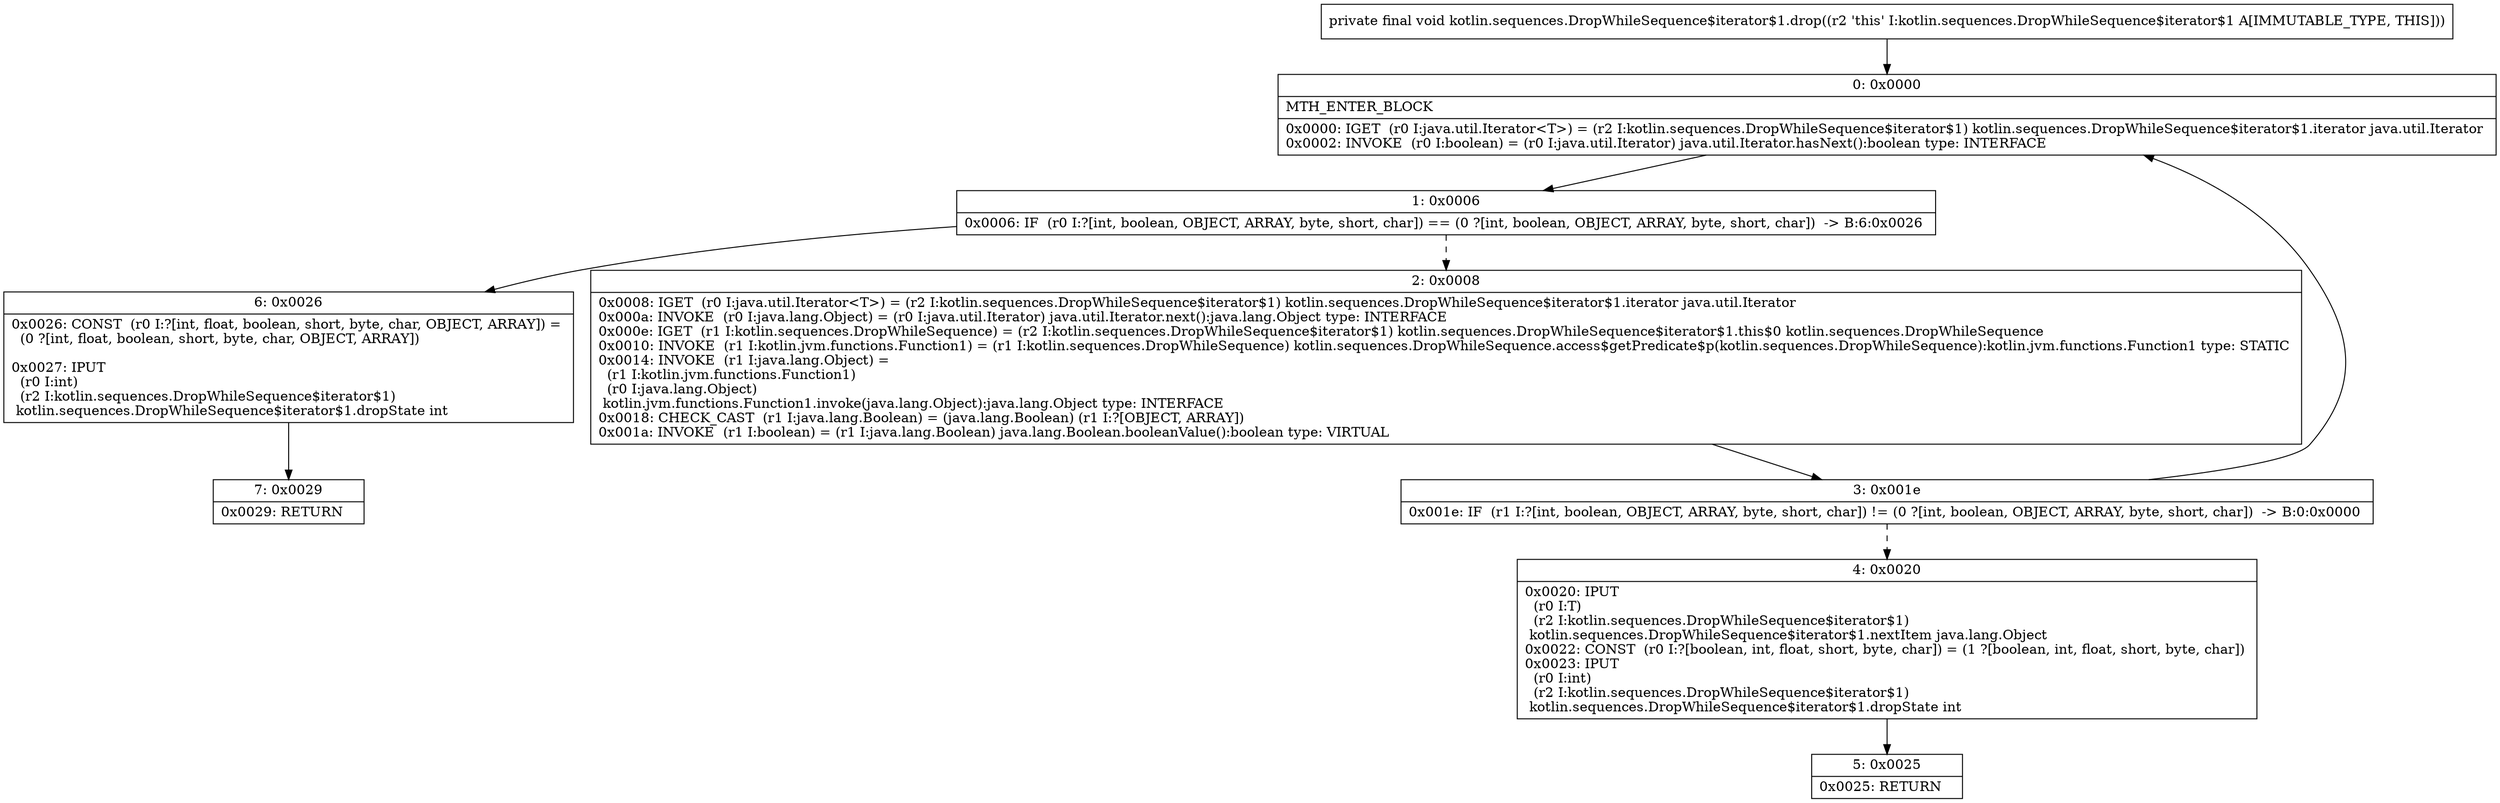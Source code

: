 digraph "CFG forkotlin.sequences.DropWhileSequence$iterator$1.drop()V" {
Node_0 [shape=record,label="{0\:\ 0x0000|MTH_ENTER_BLOCK\l|0x0000: IGET  (r0 I:java.util.Iterator\<T\>) = (r2 I:kotlin.sequences.DropWhileSequence$iterator$1) kotlin.sequences.DropWhileSequence$iterator$1.iterator java.util.Iterator \l0x0002: INVOKE  (r0 I:boolean) = (r0 I:java.util.Iterator) java.util.Iterator.hasNext():boolean type: INTERFACE \l}"];
Node_1 [shape=record,label="{1\:\ 0x0006|0x0006: IF  (r0 I:?[int, boolean, OBJECT, ARRAY, byte, short, char]) == (0 ?[int, boolean, OBJECT, ARRAY, byte, short, char])  \-\> B:6:0x0026 \l}"];
Node_2 [shape=record,label="{2\:\ 0x0008|0x0008: IGET  (r0 I:java.util.Iterator\<T\>) = (r2 I:kotlin.sequences.DropWhileSequence$iterator$1) kotlin.sequences.DropWhileSequence$iterator$1.iterator java.util.Iterator \l0x000a: INVOKE  (r0 I:java.lang.Object) = (r0 I:java.util.Iterator) java.util.Iterator.next():java.lang.Object type: INTERFACE \l0x000e: IGET  (r1 I:kotlin.sequences.DropWhileSequence) = (r2 I:kotlin.sequences.DropWhileSequence$iterator$1) kotlin.sequences.DropWhileSequence$iterator$1.this$0 kotlin.sequences.DropWhileSequence \l0x0010: INVOKE  (r1 I:kotlin.jvm.functions.Function1) = (r1 I:kotlin.sequences.DropWhileSequence) kotlin.sequences.DropWhileSequence.access$getPredicate$p(kotlin.sequences.DropWhileSequence):kotlin.jvm.functions.Function1 type: STATIC \l0x0014: INVOKE  (r1 I:java.lang.Object) = \l  (r1 I:kotlin.jvm.functions.Function1)\l  (r0 I:java.lang.Object)\l kotlin.jvm.functions.Function1.invoke(java.lang.Object):java.lang.Object type: INTERFACE \l0x0018: CHECK_CAST  (r1 I:java.lang.Boolean) = (java.lang.Boolean) (r1 I:?[OBJECT, ARRAY]) \l0x001a: INVOKE  (r1 I:boolean) = (r1 I:java.lang.Boolean) java.lang.Boolean.booleanValue():boolean type: VIRTUAL \l}"];
Node_3 [shape=record,label="{3\:\ 0x001e|0x001e: IF  (r1 I:?[int, boolean, OBJECT, ARRAY, byte, short, char]) != (0 ?[int, boolean, OBJECT, ARRAY, byte, short, char])  \-\> B:0:0x0000 \l}"];
Node_4 [shape=record,label="{4\:\ 0x0020|0x0020: IPUT  \l  (r0 I:T)\l  (r2 I:kotlin.sequences.DropWhileSequence$iterator$1)\l kotlin.sequences.DropWhileSequence$iterator$1.nextItem java.lang.Object \l0x0022: CONST  (r0 I:?[boolean, int, float, short, byte, char]) = (1 ?[boolean, int, float, short, byte, char]) \l0x0023: IPUT  \l  (r0 I:int)\l  (r2 I:kotlin.sequences.DropWhileSequence$iterator$1)\l kotlin.sequences.DropWhileSequence$iterator$1.dropState int \l}"];
Node_5 [shape=record,label="{5\:\ 0x0025|0x0025: RETURN   \l}"];
Node_6 [shape=record,label="{6\:\ 0x0026|0x0026: CONST  (r0 I:?[int, float, boolean, short, byte, char, OBJECT, ARRAY]) = \l  (0 ?[int, float, boolean, short, byte, char, OBJECT, ARRAY])\l \l0x0027: IPUT  \l  (r0 I:int)\l  (r2 I:kotlin.sequences.DropWhileSequence$iterator$1)\l kotlin.sequences.DropWhileSequence$iterator$1.dropState int \l}"];
Node_7 [shape=record,label="{7\:\ 0x0029|0x0029: RETURN   \l}"];
MethodNode[shape=record,label="{private final void kotlin.sequences.DropWhileSequence$iterator$1.drop((r2 'this' I:kotlin.sequences.DropWhileSequence$iterator$1 A[IMMUTABLE_TYPE, THIS])) }"];
MethodNode -> Node_0;
Node_0 -> Node_1;
Node_1 -> Node_2[style=dashed];
Node_1 -> Node_6;
Node_2 -> Node_3;
Node_3 -> Node_0;
Node_3 -> Node_4[style=dashed];
Node_4 -> Node_5;
Node_6 -> Node_7;
}

